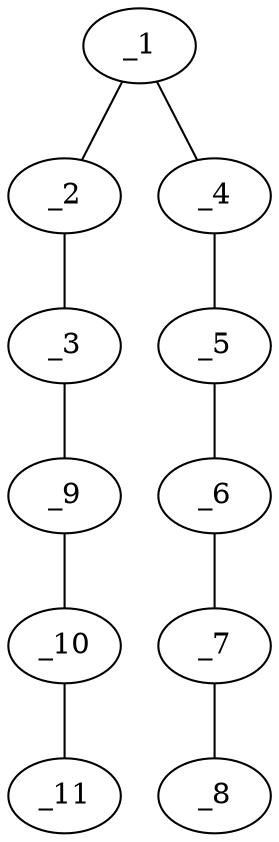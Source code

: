 graph molid650634 {
	_1	 [charge=0,
		chem=1,
		symbol="C  ",
		x="6.3301",
		y="-0.25"];
	_2	 [charge=0,
		chem=1,
		symbol="C  ",
		x="7.1962",
		y="0.25"];
	_1 -- _2	 [valence=1];
	_4	 [charge=0,
		chem=1,
		symbol="C  ",
		x="5.4641",
		y="0.25"];
	_1 -- _4	 [valence=1];
	_3	 [charge=0,
		chem=5,
		symbol="S  ",
		x="8.0622",
		y="-0.25"];
	_2 -- _3	 [valence=1];
	_9	 [charge=0,
		chem=1,
		symbol="C  ",
		x="8.9282",
		y="0.25"];
	_3 -- _9	 [valence=1];
	_5	 [charge=0,
		chem=5,
		symbol="S  ",
		x="4.5981",
		y="-0.25"];
	_4 -- _5	 [valence=1];
	_6	 [charge=0,
		chem=1,
		symbol="C  ",
		x="3.7321",
		y="0.25"];
	_5 -- _6	 [valence=1];
	_7	 [charge=0,
		chem=1,
		symbol="C  ",
		x="2.866",
		y="-0.25"];
	_6 -- _7	 [valence=1];
	_8	 [charge=0,
		chem=2,
		symbol="O  ",
		x=2,
		y="0.25"];
	_7 -- _8	 [valence=1];
	_10	 [charge=0,
		chem=1,
		symbol="C  ",
		x="9.7942",
		y="-0.25"];
	_9 -- _10	 [valence=1];
	_11	 [charge=0,
		chem=2,
		symbol="O  ",
		x="10.6603",
		y="0.25"];
	_10 -- _11	 [valence=1];
}
